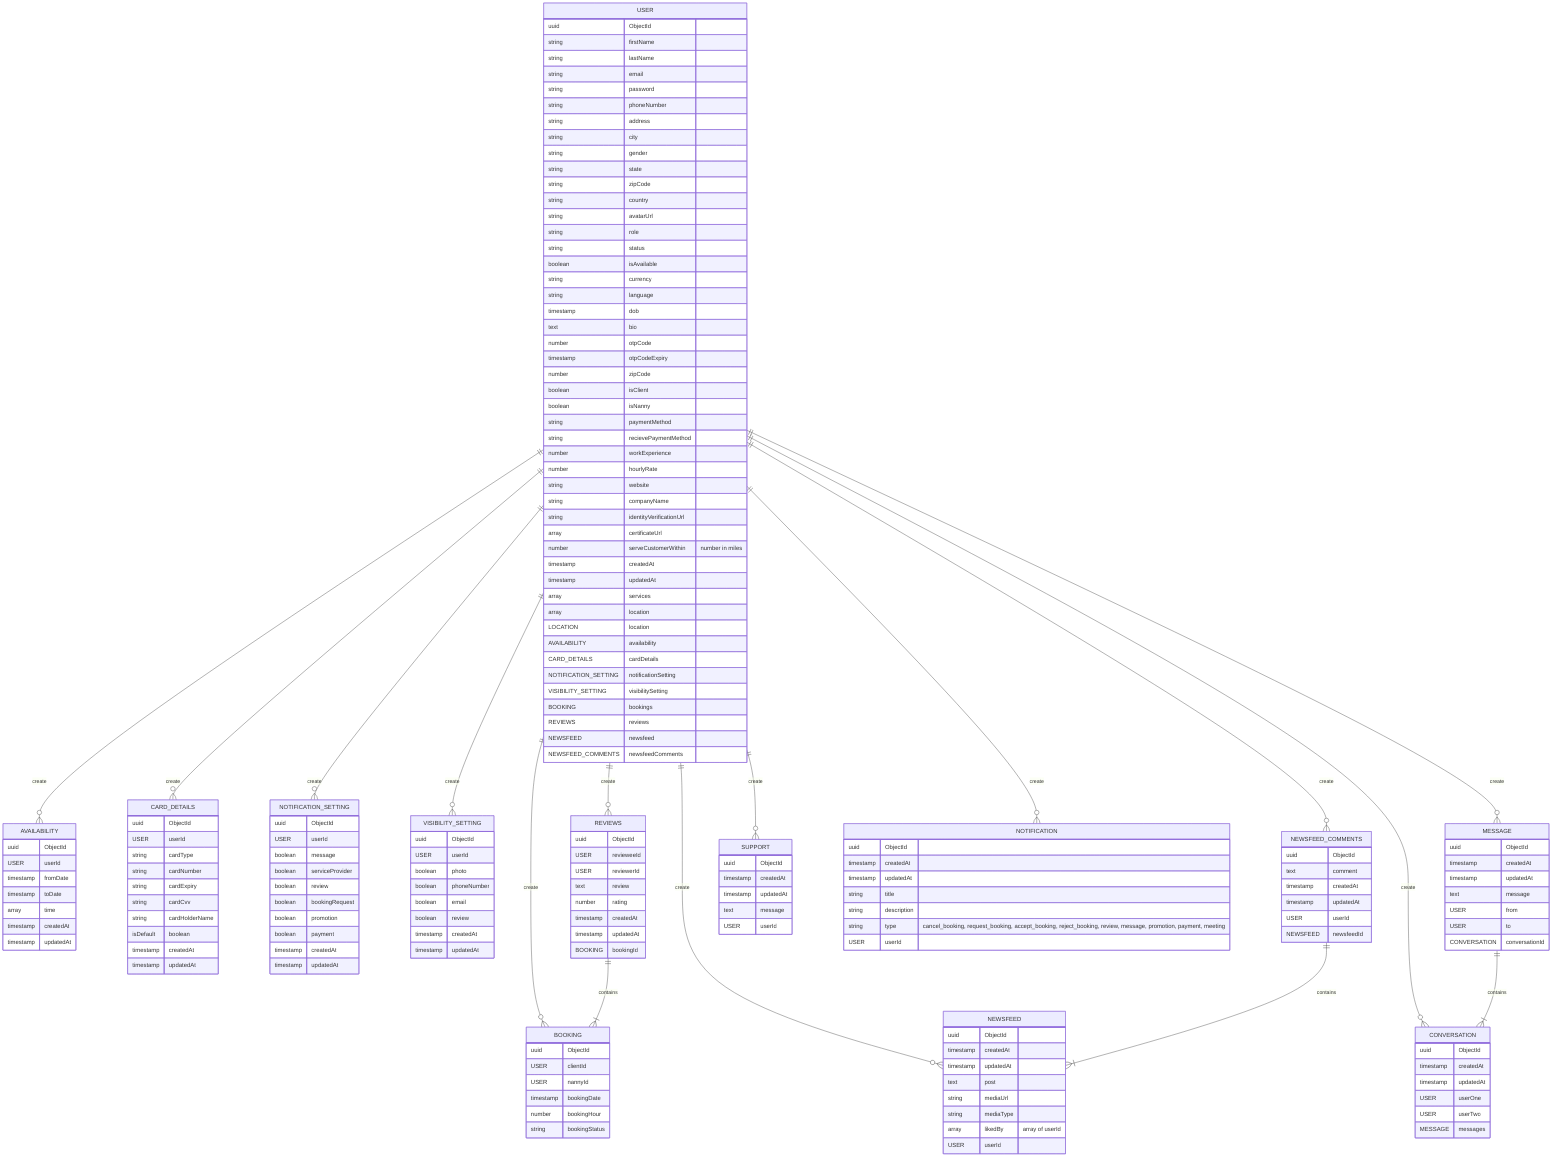---
Title: Mandarin Nanny ERD
---

erDiagram
    USER ||--o{ AVAILABILITY : create
    USER ||--o{ CARD_DETAILS : create
    USER ||--o{ NOTIFICATION_SETTING : create
    USER ||--o{ VISIBILITY_SETTING : create
    USER ||--o{ BOOKING : create
    REVIEWS ||--|{ BOOKING : contains
    USER ||--o{ REVIEWS : create
    USER ||--o{ NEWSFEED : create
    USER ||--o{ NEWSFEED_COMMENTS : create
    NEWSFEED_COMMENTS ||--|{ NEWSFEED : contains
    USER ||--o{ CONVERSATION : create
    USER ||--o{ MESSAGE : create
    MESSAGE ||--|{ CONVERSATION : contains
    USER ||--o{ SUPPORT : create
    USER ||--o{ NOTIFICATION : create


    USER{
        uuid ObjectId
        string firstName
        string lastName
        string email
        string password
        string phoneNumber
        string address
        string city
        string gender
        string state
        string zipCode
        string country
        string avatarUrl
        string role
        string status
        boolean isAvailable
        string currency
        string language
        timestamp dob
        text bio
        number otpCode 
        timestamp otpCodeExpiry
        number zipCode
        boolean isClient
        boolean isNanny
        string paymentMethod
        string recievePaymentMethod
        number workExperience
        number hourlyRate
        string website
        string companyName
        string identityVerificationUrl
        array certificateUrl
        number serveCustomerWithin "number in miles"
        timestamp createdAt 
        timestamp updatedAt
        array services
        array location

        LOCATION location
        AVAILABILITY availability
        CARD_DETAILS cardDetails
        NOTIFICATION_SETTING notificationSetting
        VISIBILITY_SETTING visibilitySetting
        BOOKING bookings
        REVIEWS reviews
        NEWSFEED newsfeed
        NEWSFEED_COMMENTS newsfeedComments
    }

    AVAILABILITY{
        uuid ObjectId
        USER userId
        timestamp fromDate 
        timestamp toDate
        array time
        timestamp createdAt
        timestamp updatedAt
    }

    CARD_DETAILS{
        uuid ObjectId
        USER userId
        string cardType
        string cardNumber
        string cardExpiry
        string cardCvv
        string cardHolderName
        isDefault boolean
        timestamp createdAt
        timestamp updatedAt
    }

    NOTIFICATION_SETTING{
        uuid ObjectId
        USER userId
        boolean message
        boolean serviceProvider
        boolean review
        boolean bookingRequest
        boolean promotion
        boolean payment
        timestamp createdAt
        timestamp updatedAt
    }

    VISIBILITY_SETTING{
        uuid ObjectId
        USER userId
        boolean photo
        boolean phoneNumber
        boolean email
        boolean review
        timestamp createdAt
        timestamp updatedAt
    }

    BOOKING{
        uuid ObjectId
        USER clientId
        USER nannyId
        timestamp bookingDate
        number bookingHour
        string bookingStatus

    }

    REVIEWS {
        uuid ObjectId
        USER revieweeId
        USER reviewerId
        text review
        number rating
        timestamp createdAt
        timestamp updatedAt
        BOOKING bookingId
    }

    NEWSFEED {
        uuid ObjectId
        timestamp createdAt
        timestamp updatedAt
        text post
        string mediaUrl
        string mediaType
        array likedBy "array of userId"
        USER userId 
    }

    NEWSFEED_COMMENTS {
        uuid ObjectId
        text comment
        timestamp createdAt
        timestamp updatedAt
        USER userId
        NEWSFEED newsfeedId
    }

    CONVERSATION{
        uuid ObjectId
        timestamp createdAt
        timestamp updatedAt
        USER userOne
        USER userTwo
        MESSAGE messages
    }

    MESSAGE{
        uuid ObjectId
        timestamp createdAt
        timestamp updatedAt
        text message
        USER from
        USER to
        CONVERSATION conversationId
    }

    SUPPORT{
        uuid ObjectId
        timestamp createdAt
        timestamp updatedAt
        text message
        USER userId
    }

    NOTIFICATION{
        uuid ObjectId
        timestamp createdAt
        timestamp updatedAt
        string title
        string description
        string type "cancel_booking, request_booking, accept_booking, reject_booking, review, message, promotion, payment, meeting"
        USER userId
    }
